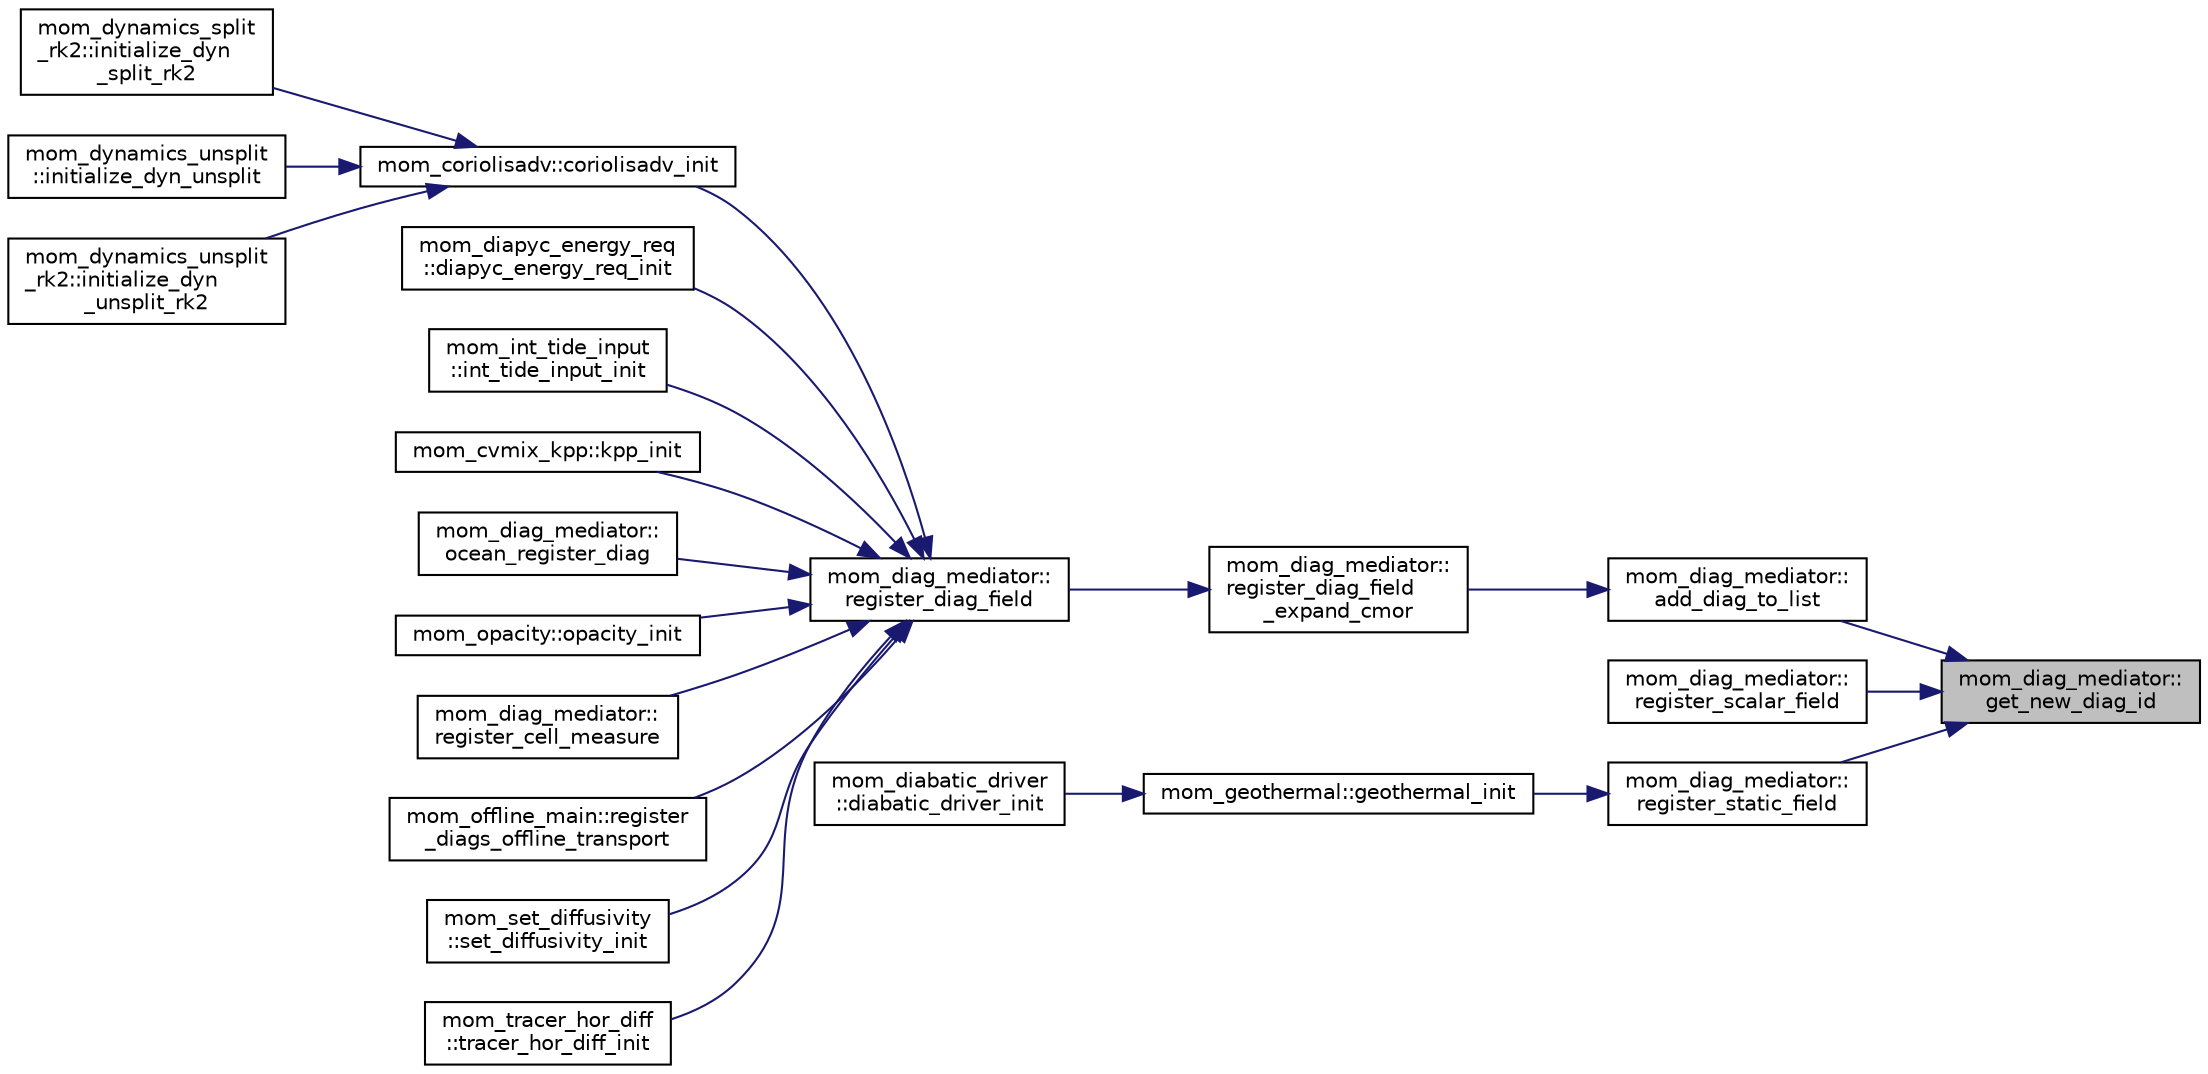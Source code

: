 digraph "mom_diag_mediator::get_new_diag_id"
{
 // INTERACTIVE_SVG=YES
 // LATEX_PDF_SIZE
  edge [fontname="Helvetica",fontsize="10",labelfontname="Helvetica",labelfontsize="10"];
  node [fontname="Helvetica",fontsize="10",shape=record];
  rankdir="RL";
  Node1 [label="mom_diag_mediator::\lget_new_diag_id",height=0.2,width=0.4,color="black", fillcolor="grey75", style="filled", fontcolor="black",tooltip="Returns a new diagnostic id, it may be necessary to expand the diagnostics array."];
  Node1 -> Node2 [dir="back",color="midnightblue",fontsize="10",style="solid",fontname="Helvetica"];
  Node2 [label="mom_diag_mediator::\ladd_diag_to_list",height=0.2,width=0.4,color="black", fillcolor="white", style="filled",URL="$namespacemom__diag__mediator.html#a8415b33a337b1fbc7535688eca85ab37",tooltip="Create a diagnostic type and attached to list."];
  Node2 -> Node3 [dir="back",color="midnightblue",fontsize="10",style="solid",fontname="Helvetica"];
  Node3 [label="mom_diag_mediator::\lregister_diag_field\l_expand_cmor",height=0.2,width=0.4,color="black", fillcolor="white", style="filled",URL="$namespacemom__diag__mediator.html#ae50b35cba800ac5fd8975929fd2b9f4a",tooltip="Returns True if either the native or CMOr version of the diagnostic were registered...."];
  Node3 -> Node4 [dir="back",color="midnightblue",fontsize="10",style="solid",fontname="Helvetica"];
  Node4 [label="mom_diag_mediator::\lregister_diag_field",height=0.2,width=0.4,color="black", fillcolor="white", style="filled",URL="$namespacemom__diag__mediator.html#ada491446bf7216fe101e6b0f6ed551e1",tooltip="Returns the \"diag_mediator\" handle for a group (native, CMOR, z-coord, ...) of diagnostics derived fr..."];
  Node4 -> Node5 [dir="back",color="midnightblue",fontsize="10",style="solid",fontname="Helvetica"];
  Node5 [label="mom_coriolisadv::coriolisadv_init",height=0.2,width=0.4,color="black", fillcolor="white", style="filled",URL="$namespacemom__coriolisadv.html#ae021ac8de3b3510ca4552314ec9e1a9a",tooltip="Initializes the control structure for coriolisadv_cs."];
  Node5 -> Node6 [dir="back",color="midnightblue",fontsize="10",style="solid",fontname="Helvetica"];
  Node6 [label="mom_dynamics_split\l_rk2::initialize_dyn\l_split_rk2",height=0.2,width=0.4,color="black", fillcolor="white", style="filled",URL="$namespacemom__dynamics__split__rk2.html#aa9a0a027754d3ca2d49f3993bc64b1b7",tooltip="This subroutine initializes all of the variables that are used by this dynamic core,..."];
  Node5 -> Node7 [dir="back",color="midnightblue",fontsize="10",style="solid",fontname="Helvetica"];
  Node7 [label="mom_dynamics_unsplit\l::initialize_dyn_unsplit",height=0.2,width=0.4,color="black", fillcolor="white", style="filled",URL="$namespacemom__dynamics__unsplit.html#a60f13a45463d31749046a7908a5a589e",tooltip="Initialize parameters and allocate memory associated with the unsplit dynamics module."];
  Node5 -> Node8 [dir="back",color="midnightblue",fontsize="10",style="solid",fontname="Helvetica"];
  Node8 [label="mom_dynamics_unsplit\l_rk2::initialize_dyn\l_unsplit_rk2",height=0.2,width=0.4,color="black", fillcolor="white", style="filled",URL="$namespacemom__dynamics__unsplit__rk2.html#a1e1bea48a35b64c87b5b9d0965378592",tooltip="Initialize parameters and allocate memory associated with the unsplit RK2 dynamics module."];
  Node4 -> Node9 [dir="back",color="midnightblue",fontsize="10",style="solid",fontname="Helvetica"];
  Node9 [label="mom_diapyc_energy_req\l::diapyc_energy_req_init",height=0.2,width=0.4,color="black", fillcolor="white", style="filled",URL="$namespacemom__diapyc__energy__req.html#a63b127bfd78461d8df3449591792b224",tooltip="Initialize parameters and allocate memory associated with the diapycnal energy requirement module."];
  Node4 -> Node10 [dir="back",color="midnightblue",fontsize="10",style="solid",fontname="Helvetica"];
  Node10 [label="mom_int_tide_input\l::int_tide_input_init",height=0.2,width=0.4,color="black", fillcolor="white", style="filled",URL="$namespacemom__int__tide__input.html#a134b589adde1907265c096afdb9a23b8",tooltip="Initializes the data related to the internal tide input module."];
  Node4 -> Node11 [dir="back",color="midnightblue",fontsize="10",style="solid",fontname="Helvetica"];
  Node11 [label="mom_cvmix_kpp::kpp_init",height=0.2,width=0.4,color="black", fillcolor="white", style="filled",URL="$namespacemom__cvmix__kpp.html#ada767f6da63b74348a7461eb1d12c5d6",tooltip="Initialize the CVMix KPP module and set up diagnostics Returns True if KPP is to be used,..."];
  Node4 -> Node12 [dir="back",color="midnightblue",fontsize="10",style="solid",fontname="Helvetica"];
  Node12 [label="mom_diag_mediator::\locean_register_diag",height=0.2,width=0.4,color="black", fillcolor="white", style="filled",URL="$namespacemom__diag__mediator.html#a21267e25d12fa3e5d2540d2a299d2d2c",tooltip="Registers a diagnostic using the information encapsulated in the vardesc type argument and returns an..."];
  Node4 -> Node13 [dir="back",color="midnightblue",fontsize="10",style="solid",fontname="Helvetica"];
  Node13 [label="mom_opacity::opacity_init",height=0.2,width=0.4,color="black", fillcolor="white", style="filled",URL="$namespacemom__opacity.html#a39fce7bd33a469e3e9fe7cfeb51825b5",tooltip="This routine initalizes the opacity module, including an optics_type."];
  Node4 -> Node14 [dir="back",color="midnightblue",fontsize="10",style="solid",fontname="Helvetica"];
  Node14 [label="mom_diag_mediator::\lregister_cell_measure",height=0.2,width=0.4,color="black", fillcolor="white", style="filled",URL="$namespacemom__diag__mediator.html#a820eb49d3acf041c630ce1373bef799e",tooltip="Sets a handle inside diagnostics mediator to associate 3d cell measures."];
  Node4 -> Node15 [dir="back",color="midnightblue",fontsize="10",style="solid",fontname="Helvetica"];
  Node15 [label="mom_offline_main::register\l_diags_offline_transport",height=0.2,width=0.4,color="black", fillcolor="white", style="filled",URL="$namespacemom__offline__main.html#a0adf88ec8f84684573c1bafd91b22cf6",tooltip="Initialize additional diagnostics required for offline tracer transport."];
  Node4 -> Node16 [dir="back",color="midnightblue",fontsize="10",style="solid",fontname="Helvetica"];
  Node16 [label="mom_set_diffusivity\l::set_diffusivity_init",height=0.2,width=0.4,color="black", fillcolor="white", style="filled",URL="$namespacemom__set__diffusivity.html#a99cccff4bd9b753e86e50f1a188c3283",tooltip=" "];
  Node4 -> Node17 [dir="back",color="midnightblue",fontsize="10",style="solid",fontname="Helvetica"];
  Node17 [label="mom_tracer_hor_diff\l::tracer_hor_diff_init",height=0.2,width=0.4,color="black", fillcolor="white", style="filled",URL="$namespacemom__tracer__hor__diff.html#a87eed0408da0c4732372732b34451b73",tooltip="Initialize lateral tracer diffusion module."];
  Node1 -> Node18 [dir="back",color="midnightblue",fontsize="10",style="solid",fontname="Helvetica"];
  Node18 [label="mom_diag_mediator::\lregister_scalar_field",height=0.2,width=0.4,color="black", fillcolor="white", style="filled",URL="$namespacemom__diag__mediator.html#afb4254e1cfbbcfc43028f14915173f80",tooltip=" "];
  Node1 -> Node19 [dir="back",color="midnightblue",fontsize="10",style="solid",fontname="Helvetica"];
  Node19 [label="mom_diag_mediator::\lregister_static_field",height=0.2,width=0.4,color="black", fillcolor="white", style="filled",URL="$namespacemom__diag__mediator.html#a87fa69b9e2ba3205756d93e1e13e1dc7",tooltip="Registers a static diagnostic, returning an integer handle."];
  Node19 -> Node20 [dir="back",color="midnightblue",fontsize="10",style="solid",fontname="Helvetica"];
  Node20 [label="mom_geothermal::geothermal_init",height=0.2,width=0.4,color="black", fillcolor="white", style="filled",URL="$namespacemom__geothermal.html#aaddc9edf4f1c558e9cf2e41134526f08",tooltip="Initialize parameters and allocate memory associated with the geothermal heating module."];
  Node20 -> Node21 [dir="back",color="midnightblue",fontsize="10",style="solid",fontname="Helvetica"];
  Node21 [label="mom_diabatic_driver\l::diabatic_driver_init",height=0.2,width=0.4,color="black", fillcolor="white", style="filled",URL="$namespacemom__diabatic__driver.html#a51d273bae7e5d2217fa5498620532888",tooltip="This routine initializes the diabatic driver module."];
}
